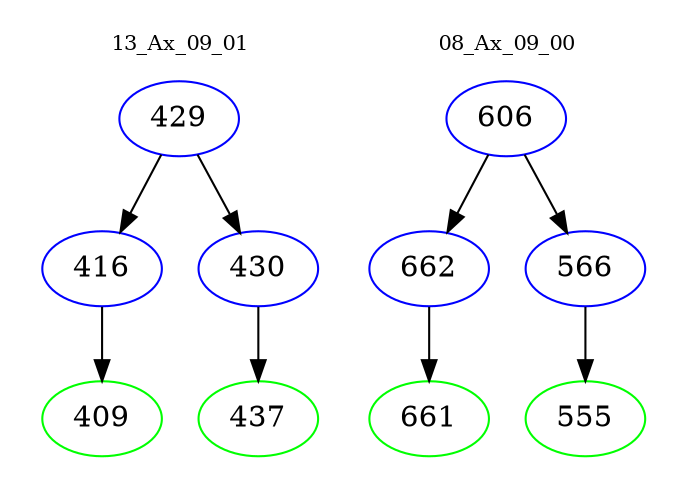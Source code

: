 digraph{
subgraph cluster_0 {
color = white
label = "13_Ax_09_01";
fontsize=10;
T0_429 [label="429", color="blue"]
T0_429 -> T0_416 [color="black"]
T0_416 [label="416", color="blue"]
T0_416 -> T0_409 [color="black"]
T0_409 [label="409", color="green"]
T0_429 -> T0_430 [color="black"]
T0_430 [label="430", color="blue"]
T0_430 -> T0_437 [color="black"]
T0_437 [label="437", color="green"]
}
subgraph cluster_1 {
color = white
label = "08_Ax_09_00";
fontsize=10;
T1_606 [label="606", color="blue"]
T1_606 -> T1_662 [color="black"]
T1_662 [label="662", color="blue"]
T1_662 -> T1_661 [color="black"]
T1_661 [label="661", color="green"]
T1_606 -> T1_566 [color="black"]
T1_566 [label="566", color="blue"]
T1_566 -> T1_555 [color="black"]
T1_555 [label="555", color="green"]
}
}
